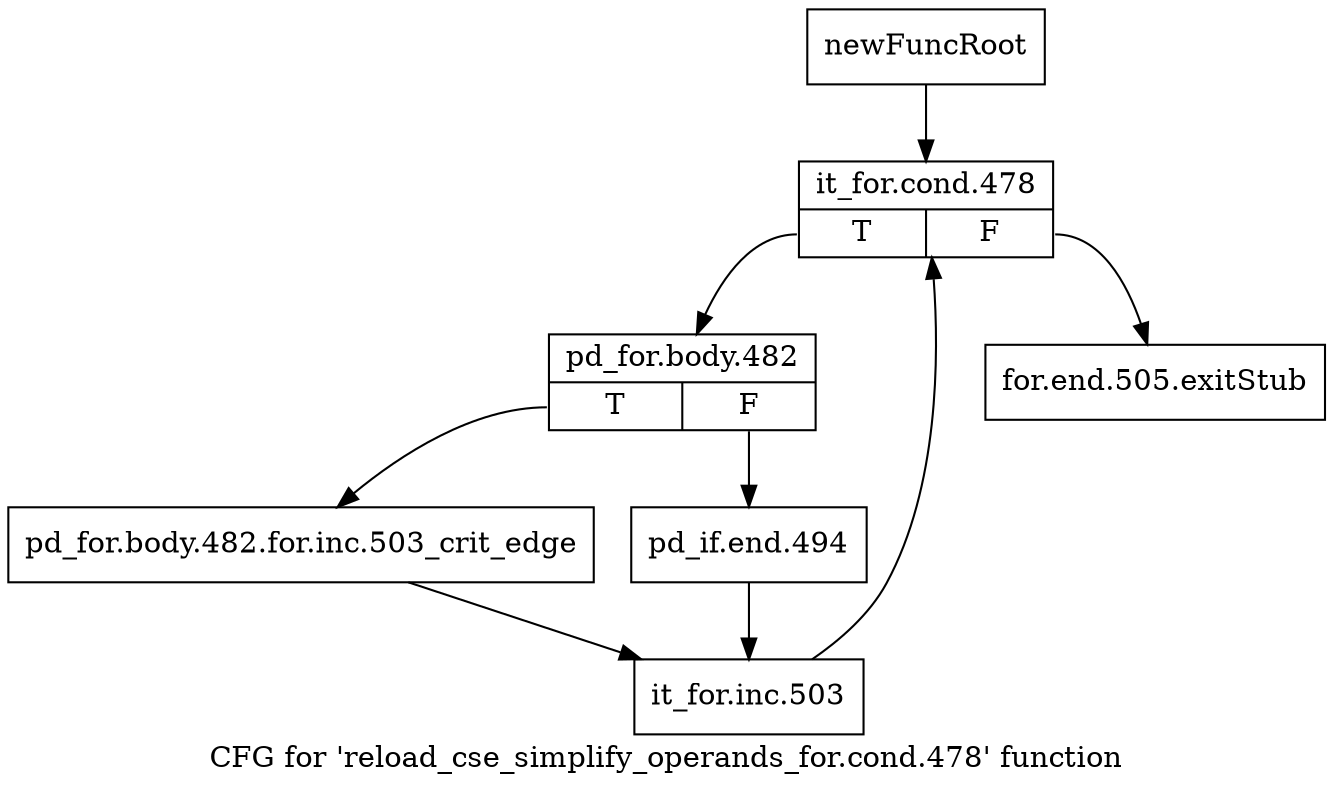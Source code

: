 digraph "CFG for 'reload_cse_simplify_operands_for.cond.478' function" {
	label="CFG for 'reload_cse_simplify_operands_for.cond.478' function";

	Node0xbe8fcc0 [shape=record,label="{newFuncRoot}"];
	Node0xbe8fcc0 -> Node0xbe8fd60;
	Node0xbe8fd10 [shape=record,label="{for.end.505.exitStub}"];
	Node0xbe8fd60 [shape=record,label="{it_for.cond.478|{<s0>T|<s1>F}}"];
	Node0xbe8fd60:s0 -> Node0xbe8fdb0;
	Node0xbe8fd60:s1 -> Node0xbe8fd10;
	Node0xbe8fdb0 [shape=record,label="{pd_for.body.482|{<s0>T|<s1>F}}"];
	Node0xbe8fdb0:s0 -> Node0xbe8fe50;
	Node0xbe8fdb0:s1 -> Node0xbe8fe00;
	Node0xbe8fe00 [shape=record,label="{pd_if.end.494}"];
	Node0xbe8fe00 -> Node0xbe8fea0;
	Node0xbe8fe50 [shape=record,label="{pd_for.body.482.for.inc.503_crit_edge}"];
	Node0xbe8fe50 -> Node0xbe8fea0;
	Node0xbe8fea0 [shape=record,label="{it_for.inc.503}"];
	Node0xbe8fea0 -> Node0xbe8fd60;
}
